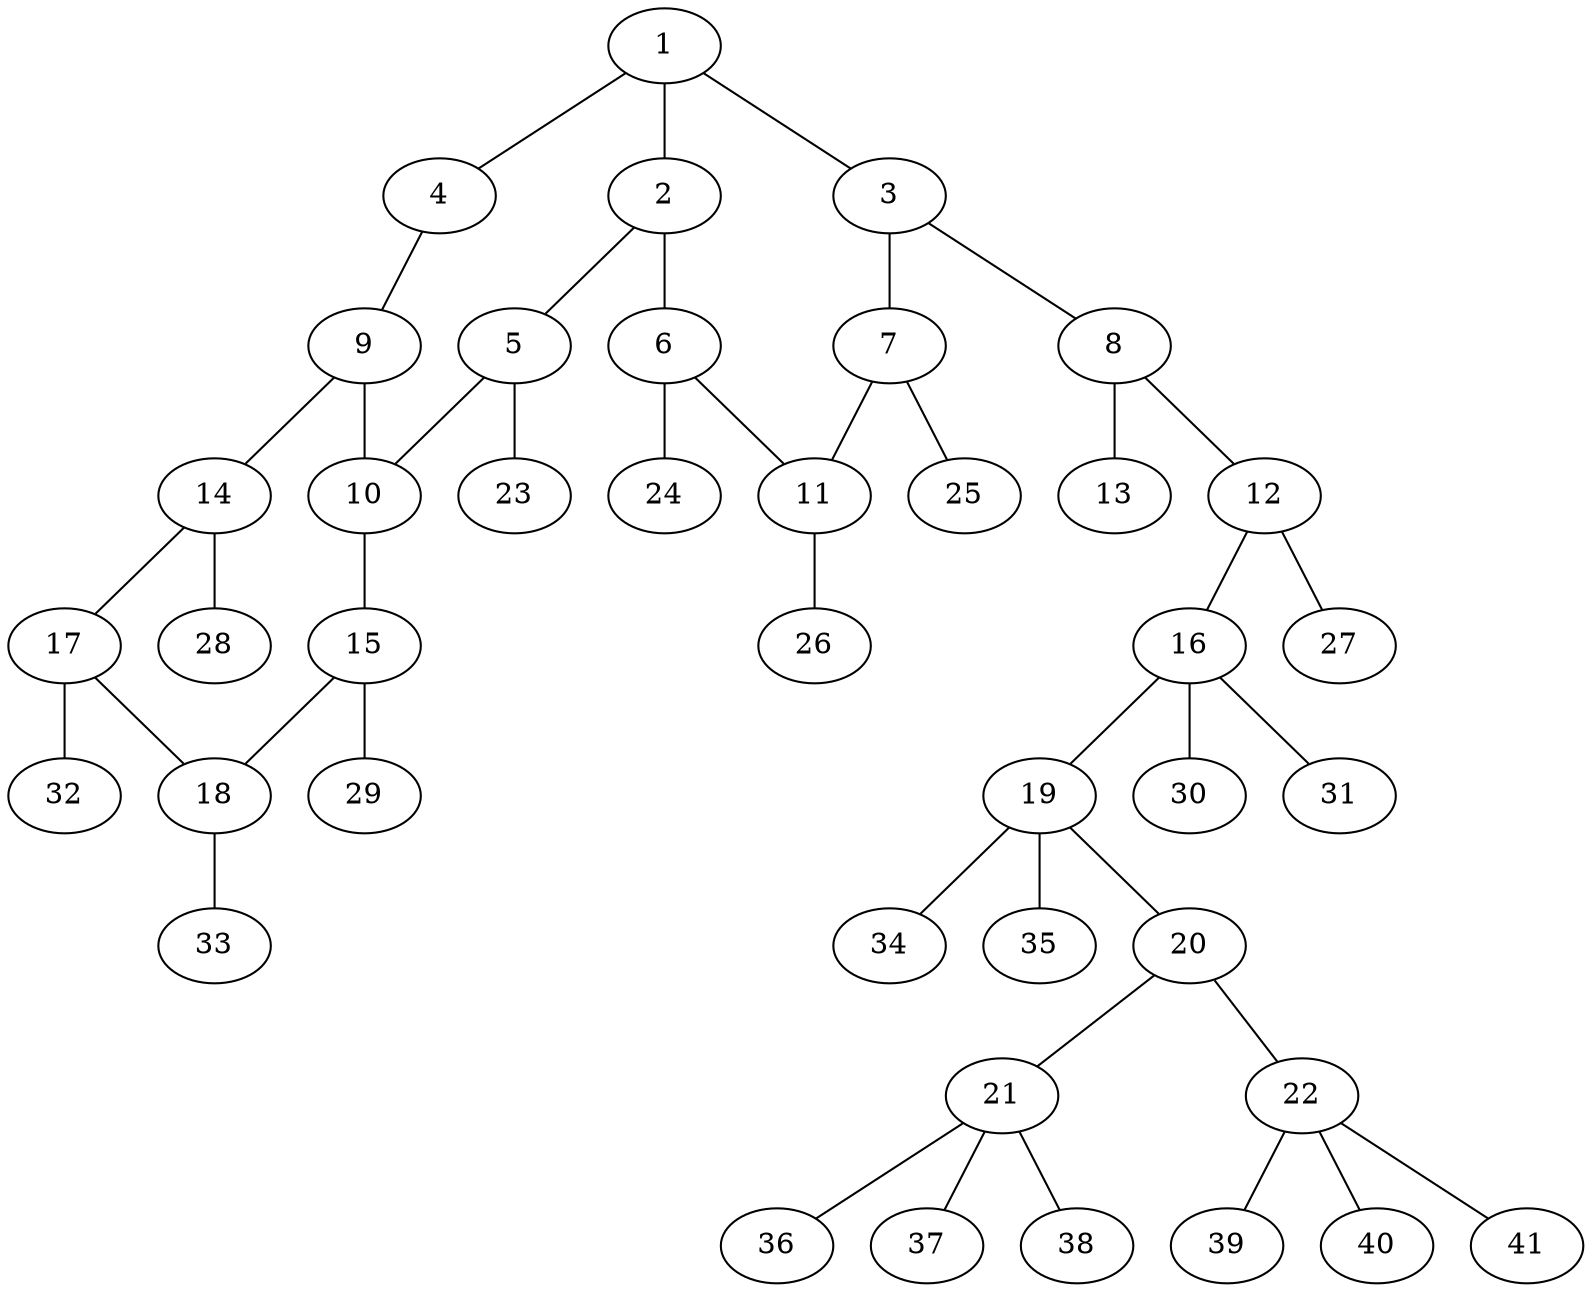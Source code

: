 graph molecule_1894 {
	1	 [chem=C];
	2	 [chem=C];
	1 -- 2	 [valence=1];
	3	 [chem=C];
	1 -- 3	 [valence=1];
	4	 [chem=N];
	1 -- 4	 [valence=2];
	5	 [chem=C];
	2 -- 5	 [valence=2];
	6	 [chem=C];
	2 -- 6	 [valence=1];
	7	 [chem=C];
	3 -- 7	 [valence=2];
	8	 [chem=C];
	3 -- 8	 [valence=1];
	9	 [chem=C];
	4 -- 9	 [valence=1];
	10	 [chem=C];
	5 -- 10	 [valence=1];
	23	 [chem=H];
	5 -- 23	 [valence=1];
	11	 [chem=C];
	6 -- 11	 [valence=2];
	24	 [chem=H];
	6 -- 24	 [valence=1];
	7 -- 11	 [valence=1];
	25	 [chem=H];
	7 -- 25	 [valence=1];
	12	 [chem=N];
	8 -- 12	 [valence=1];
	13	 [chem=O];
	8 -- 13	 [valence=2];
	9 -- 10	 [valence=2];
	14	 [chem=C];
	9 -- 14	 [valence=1];
	15	 [chem=C];
	10 -- 15	 [valence=1];
	26	 [chem=H];
	11 -- 26	 [valence=1];
	16	 [chem=C];
	12 -- 16	 [valence=1];
	27	 [chem=H];
	12 -- 27	 [valence=1];
	17	 [chem=C];
	14 -- 17	 [valence=2];
	28	 [chem=H];
	14 -- 28	 [valence=1];
	18	 [chem=C];
	15 -- 18	 [valence=2];
	29	 [chem=H];
	15 -- 29	 [valence=1];
	19	 [chem=C];
	16 -- 19	 [valence=1];
	30	 [chem=H];
	16 -- 30	 [valence=1];
	31	 [chem=H];
	16 -- 31	 [valence=1];
	17 -- 18	 [valence=1];
	32	 [chem=H];
	17 -- 32	 [valence=1];
	33	 [chem=H];
	18 -- 33	 [valence=1];
	20	 [chem=N];
	19 -- 20	 [valence=1];
	34	 [chem=H];
	19 -- 34	 [valence=1];
	35	 [chem=H];
	19 -- 35	 [valence=1];
	21	 [chem=C];
	20 -- 21	 [valence=1];
	22	 [chem=C];
	20 -- 22	 [valence=1];
	36	 [chem=H];
	21 -- 36	 [valence=1];
	37	 [chem=H];
	21 -- 37	 [valence=1];
	38	 [chem=H];
	21 -- 38	 [valence=1];
	39	 [chem=H];
	22 -- 39	 [valence=1];
	40	 [chem=H];
	22 -- 40	 [valence=1];
	41	 [chem=H];
	22 -- 41	 [valence=1];
}
